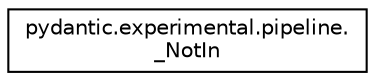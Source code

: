 digraph "Graphical Class Hierarchy"
{
 // LATEX_PDF_SIZE
  edge [fontname="Helvetica",fontsize="10",labelfontname="Helvetica",labelfontsize="10"];
  node [fontname="Helvetica",fontsize="10",shape=record];
  rankdir="LR";
  Node0 [label="pydantic.experimental.pipeline.\l_NotIn",height=0.2,width=0.4,color="black", fillcolor="white", style="filled",URL="$classpydantic_1_1experimental_1_1pipeline_1_1__NotIn.html",tooltip=" "];
}
